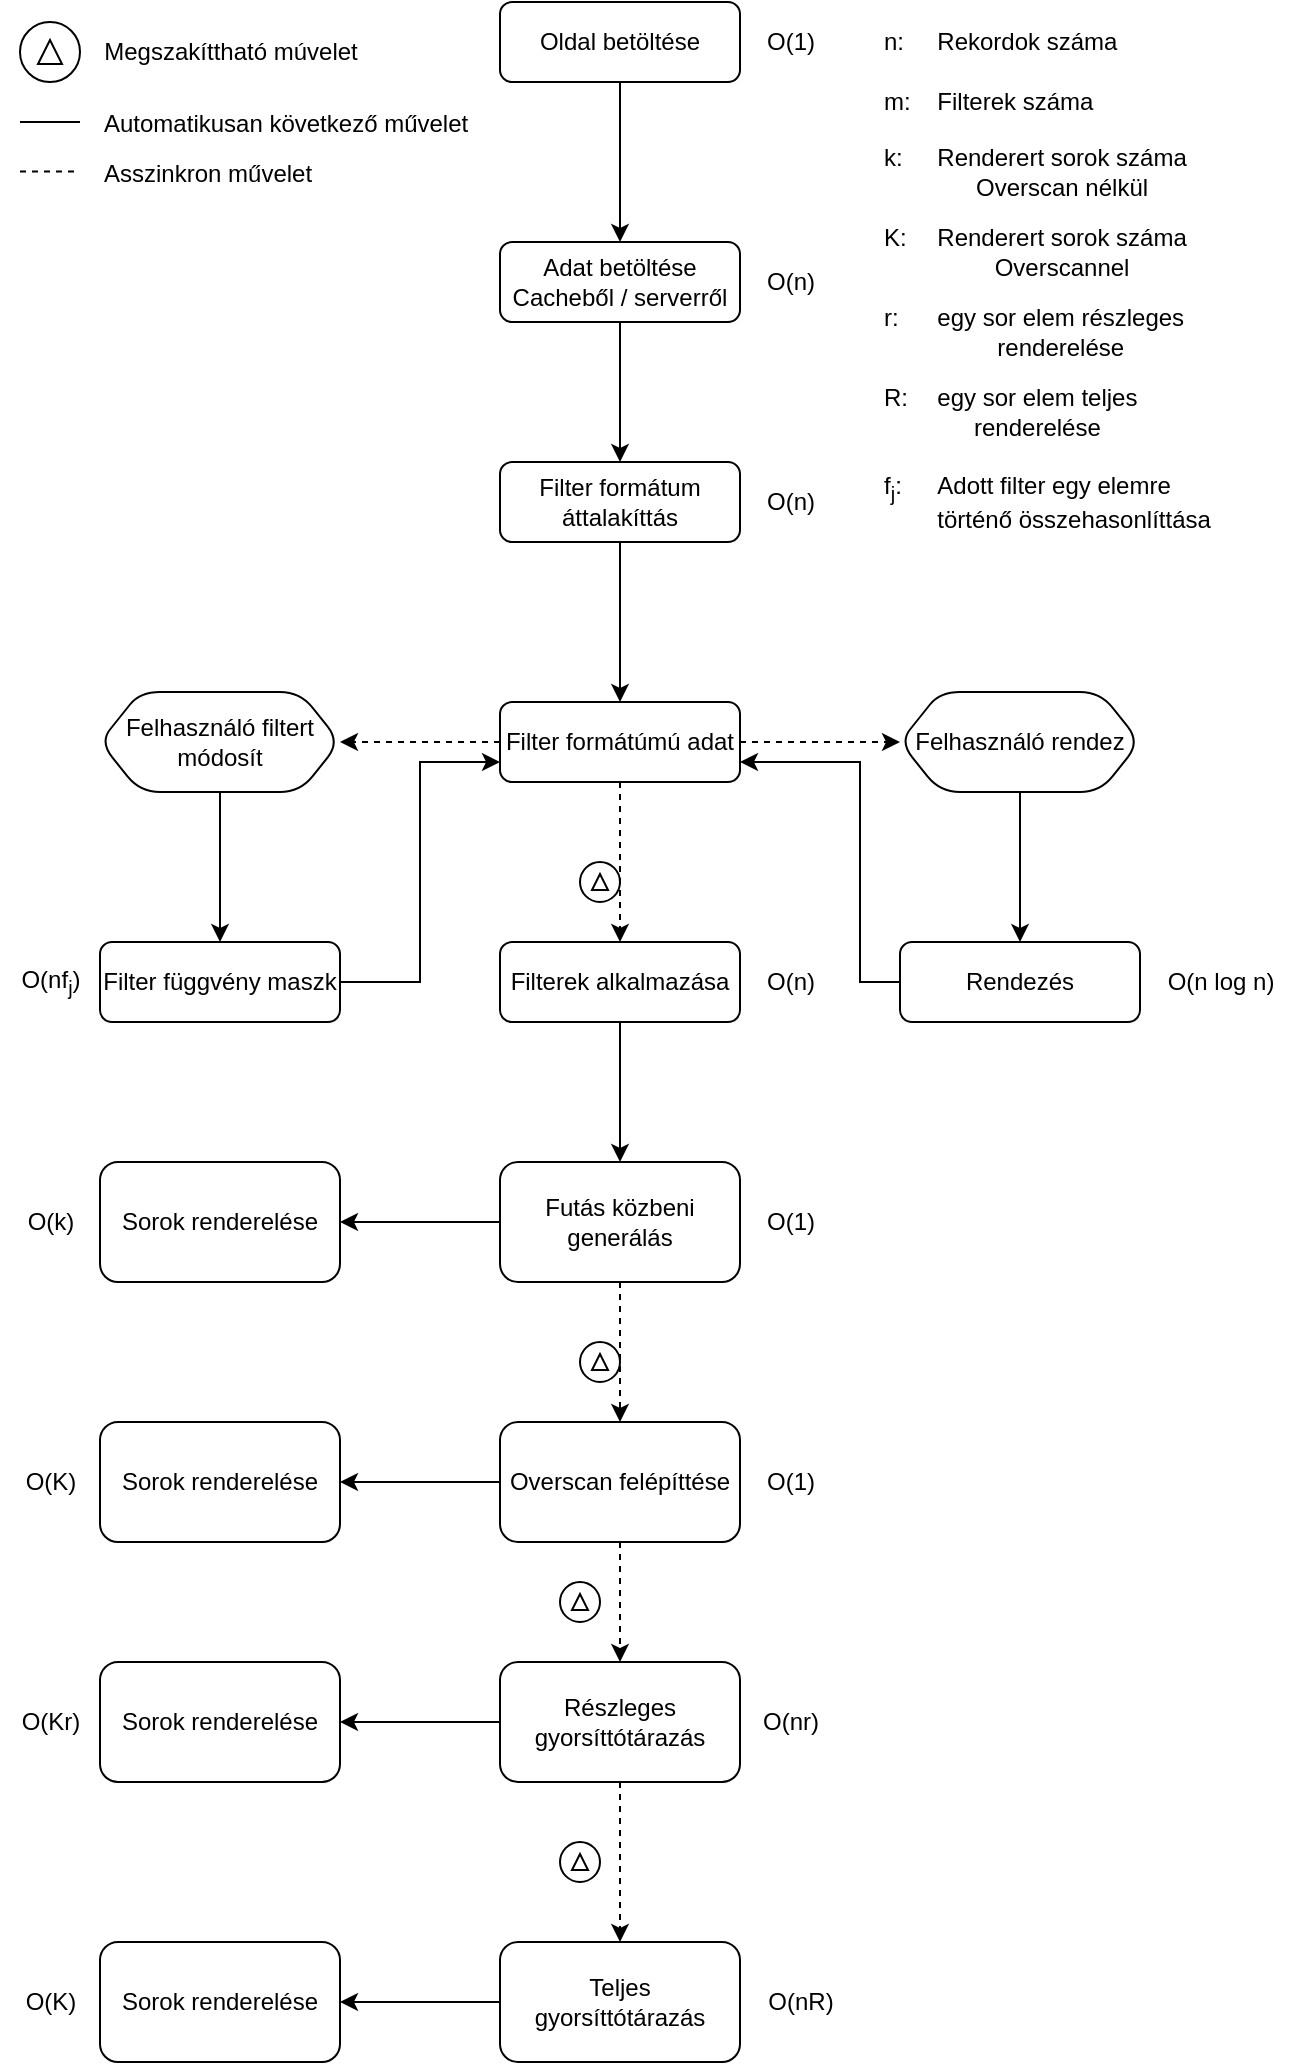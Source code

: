 <mxfile version="24.1.0" type="device">
  <diagram id="C5RBs43oDa-KdzZeNtuy" name="Page-1">
    <mxGraphModel dx="1434" dy="879" grid="1" gridSize="10" guides="1" tooltips="1" connect="1" arrows="1" fold="1" page="1" pageScale="1" pageWidth="827" pageHeight="1169" math="0" shadow="0">
      <root>
        <mxCell id="WIyWlLk6GJQsqaUBKTNV-0" />
        <mxCell id="WIyWlLk6GJQsqaUBKTNV-1" parent="WIyWlLk6GJQsqaUBKTNV-0" />
        <mxCell id="uPn-2qAwVcPPdCLZ9dVS-1" value="" style="edgeStyle=orthogonalEdgeStyle;rounded=0;orthogonalLoop=1;jettySize=auto;html=1;" edge="1" parent="WIyWlLk6GJQsqaUBKTNV-1" source="WIyWlLk6GJQsqaUBKTNV-3" target="uPn-2qAwVcPPdCLZ9dVS-0">
          <mxGeometry relative="1" as="geometry" />
        </mxCell>
        <mxCell id="WIyWlLk6GJQsqaUBKTNV-3" value="Oldal betöltése" style="rounded=1;whiteSpace=wrap;html=1;fontSize=12;glass=0;strokeWidth=1;shadow=0;" parent="WIyWlLk6GJQsqaUBKTNV-1" vertex="1">
          <mxGeometry x="250" y="90" width="120" height="40" as="geometry" />
        </mxCell>
        <mxCell id="uPn-2qAwVcPPdCLZ9dVS-3" value="" style="edgeStyle=orthogonalEdgeStyle;rounded=0;orthogonalLoop=1;jettySize=auto;html=1;" edge="1" parent="WIyWlLk6GJQsqaUBKTNV-1" source="uPn-2qAwVcPPdCLZ9dVS-0" target="uPn-2qAwVcPPdCLZ9dVS-2">
          <mxGeometry relative="1" as="geometry" />
        </mxCell>
        <mxCell id="uPn-2qAwVcPPdCLZ9dVS-0" value="Adat betöltése&lt;br&gt;Cacheből / serverről" style="rounded=1;whiteSpace=wrap;html=1;fontSize=12;glass=0;strokeWidth=1;shadow=0;" vertex="1" parent="WIyWlLk6GJQsqaUBKTNV-1">
          <mxGeometry x="250" y="210" width="120" height="40" as="geometry" />
        </mxCell>
        <mxCell id="uPn-2qAwVcPPdCLZ9dVS-5" value="" style="edgeStyle=orthogonalEdgeStyle;rounded=0;orthogonalLoop=1;jettySize=auto;html=1;" edge="1" parent="WIyWlLk6GJQsqaUBKTNV-1" source="uPn-2qAwVcPPdCLZ9dVS-2" target="uPn-2qAwVcPPdCLZ9dVS-4">
          <mxGeometry relative="1" as="geometry" />
        </mxCell>
        <mxCell id="uPn-2qAwVcPPdCLZ9dVS-2" value="Filter formátum áttalakíttás" style="rounded=1;whiteSpace=wrap;html=1;fontSize=12;glass=0;strokeWidth=1;shadow=0;" vertex="1" parent="WIyWlLk6GJQsqaUBKTNV-1">
          <mxGeometry x="250" y="320" width="120" height="40" as="geometry" />
        </mxCell>
        <mxCell id="uPn-2qAwVcPPdCLZ9dVS-7" value="" style="edgeStyle=orthogonalEdgeStyle;rounded=0;orthogonalLoop=1;jettySize=auto;html=1;dashed=1;" edge="1" parent="WIyWlLk6GJQsqaUBKTNV-1" source="uPn-2qAwVcPPdCLZ9dVS-4" target="uPn-2qAwVcPPdCLZ9dVS-6">
          <mxGeometry relative="1" as="geometry" />
        </mxCell>
        <mxCell id="uPn-2qAwVcPPdCLZ9dVS-15" value="" style="edgeStyle=orthogonalEdgeStyle;rounded=0;orthogonalLoop=1;jettySize=auto;html=1;dashed=1;" edge="1" parent="WIyWlLk6GJQsqaUBKTNV-1" source="uPn-2qAwVcPPdCLZ9dVS-4" target="uPn-2qAwVcPPdCLZ9dVS-14">
          <mxGeometry relative="1" as="geometry" />
        </mxCell>
        <mxCell id="uPn-2qAwVcPPdCLZ9dVS-21" value="" style="edgeStyle=orthogonalEdgeStyle;rounded=0;orthogonalLoop=1;jettySize=auto;html=1;dashed=1;" edge="1" parent="WIyWlLk6GJQsqaUBKTNV-1" source="uPn-2qAwVcPPdCLZ9dVS-4" target="uPn-2qAwVcPPdCLZ9dVS-20">
          <mxGeometry relative="1" as="geometry" />
        </mxCell>
        <mxCell id="uPn-2qAwVcPPdCLZ9dVS-4" value="Filter formátúmú adat" style="rounded=1;whiteSpace=wrap;html=1;fontSize=12;glass=0;strokeWidth=1;shadow=0;" vertex="1" parent="WIyWlLk6GJQsqaUBKTNV-1">
          <mxGeometry x="250" y="440" width="120" height="40" as="geometry" />
        </mxCell>
        <mxCell id="uPn-2qAwVcPPdCLZ9dVS-26" value="" style="edgeStyle=orthogonalEdgeStyle;rounded=0;orthogonalLoop=1;jettySize=auto;html=1;" edge="1" parent="WIyWlLk6GJQsqaUBKTNV-1" source="uPn-2qAwVcPPdCLZ9dVS-6" target="uPn-2qAwVcPPdCLZ9dVS-25">
          <mxGeometry relative="1" as="geometry" />
        </mxCell>
        <mxCell id="uPn-2qAwVcPPdCLZ9dVS-6" value="Filterek alkalmazása" style="rounded=1;whiteSpace=wrap;html=1;fontSize=12;glass=0;strokeWidth=1;shadow=0;" vertex="1" parent="WIyWlLk6GJQsqaUBKTNV-1">
          <mxGeometry x="250" y="560" width="120" height="40" as="geometry" />
        </mxCell>
        <mxCell id="uPn-2qAwVcPPdCLZ9dVS-17" value="" style="edgeStyle=orthogonalEdgeStyle;rounded=0;orthogonalLoop=1;jettySize=auto;html=1;" edge="1" parent="WIyWlLk6GJQsqaUBKTNV-1" source="uPn-2qAwVcPPdCLZ9dVS-14" target="uPn-2qAwVcPPdCLZ9dVS-16">
          <mxGeometry relative="1" as="geometry" />
        </mxCell>
        <mxCell id="uPn-2qAwVcPPdCLZ9dVS-14" value="Felhasználó rendez" style="shape=hexagon;perimeter=hexagonPerimeter2;whiteSpace=wrap;html=1;fixedSize=1;rounded=1;glass=0;strokeWidth=1;shadow=0;" vertex="1" parent="WIyWlLk6GJQsqaUBKTNV-1">
          <mxGeometry x="450" y="435" width="120" height="50" as="geometry" />
        </mxCell>
        <mxCell id="uPn-2qAwVcPPdCLZ9dVS-18" value="" style="edgeStyle=orthogonalEdgeStyle;rounded=0;orthogonalLoop=1;jettySize=auto;html=1;entryX=1;entryY=0.75;entryDx=0;entryDy=0;exitX=0;exitY=0.5;exitDx=0;exitDy=0;" edge="1" parent="WIyWlLk6GJQsqaUBKTNV-1" source="uPn-2qAwVcPPdCLZ9dVS-16" target="uPn-2qAwVcPPdCLZ9dVS-4">
          <mxGeometry relative="1" as="geometry">
            <Array as="points">
              <mxPoint x="430" y="580" />
              <mxPoint x="430" y="470" />
            </Array>
          </mxGeometry>
        </mxCell>
        <mxCell id="uPn-2qAwVcPPdCLZ9dVS-16" value="Rendezés" style="whiteSpace=wrap;html=1;rounded=1;glass=0;strokeWidth=1;shadow=0;" vertex="1" parent="WIyWlLk6GJQsqaUBKTNV-1">
          <mxGeometry x="450" y="560" width="120" height="40" as="geometry" />
        </mxCell>
        <mxCell id="uPn-2qAwVcPPdCLZ9dVS-23" value="" style="edgeStyle=orthogonalEdgeStyle;rounded=0;orthogonalLoop=1;jettySize=auto;html=1;" edge="1" parent="WIyWlLk6GJQsqaUBKTNV-1" source="uPn-2qAwVcPPdCLZ9dVS-20" target="uPn-2qAwVcPPdCLZ9dVS-22">
          <mxGeometry relative="1" as="geometry" />
        </mxCell>
        <mxCell id="uPn-2qAwVcPPdCLZ9dVS-20" value="Felhasználó filtert módosít" style="shape=hexagon;perimeter=hexagonPerimeter2;whiteSpace=wrap;html=1;fixedSize=1;rounded=1;glass=0;strokeWidth=1;shadow=0;" vertex="1" parent="WIyWlLk6GJQsqaUBKTNV-1">
          <mxGeometry x="50" y="435" width="120" height="50" as="geometry" />
        </mxCell>
        <mxCell id="uPn-2qAwVcPPdCLZ9dVS-24" value="" style="edgeStyle=orthogonalEdgeStyle;rounded=0;orthogonalLoop=1;jettySize=auto;html=1;entryX=0;entryY=0.75;entryDx=0;entryDy=0;" edge="1" parent="WIyWlLk6GJQsqaUBKTNV-1" source="uPn-2qAwVcPPdCLZ9dVS-22" target="uPn-2qAwVcPPdCLZ9dVS-4">
          <mxGeometry relative="1" as="geometry" />
        </mxCell>
        <mxCell id="uPn-2qAwVcPPdCLZ9dVS-22" value="Filter függvény maszk" style="whiteSpace=wrap;html=1;rounded=1;glass=0;strokeWidth=1;shadow=0;" vertex="1" parent="WIyWlLk6GJQsqaUBKTNV-1">
          <mxGeometry x="50" y="560" width="120" height="40" as="geometry" />
        </mxCell>
        <mxCell id="uPn-2qAwVcPPdCLZ9dVS-32" value="" style="edgeStyle=orthogonalEdgeStyle;rounded=0;orthogonalLoop=1;jettySize=auto;html=1;" edge="1" parent="WIyWlLk6GJQsqaUBKTNV-1" source="uPn-2qAwVcPPdCLZ9dVS-25" target="uPn-2qAwVcPPdCLZ9dVS-31">
          <mxGeometry relative="1" as="geometry" />
        </mxCell>
        <mxCell id="uPn-2qAwVcPPdCLZ9dVS-65" value="" style="edgeStyle=orthogonalEdgeStyle;rounded=0;orthogonalLoop=1;jettySize=auto;html=1;dashed=1;" edge="1" parent="WIyWlLk6GJQsqaUBKTNV-1" source="uPn-2qAwVcPPdCLZ9dVS-25" target="uPn-2qAwVcPPdCLZ9dVS-64">
          <mxGeometry relative="1" as="geometry" />
        </mxCell>
        <mxCell id="uPn-2qAwVcPPdCLZ9dVS-25" value="Futás közbeni generálás" style="whiteSpace=wrap;html=1;rounded=1;glass=0;strokeWidth=1;shadow=0;" vertex="1" parent="WIyWlLk6GJQsqaUBKTNV-1">
          <mxGeometry x="250" y="670" width="120" height="60" as="geometry" />
        </mxCell>
        <mxCell id="uPn-2qAwVcPPdCLZ9dVS-30" value="" style="edgeStyle=orthogonalEdgeStyle;rounded=0;orthogonalLoop=1;jettySize=auto;html=1;dashed=1;" edge="1" parent="WIyWlLk6GJQsqaUBKTNV-1" source="uPn-2qAwVcPPdCLZ9dVS-27" target="uPn-2qAwVcPPdCLZ9dVS-29">
          <mxGeometry relative="1" as="geometry" />
        </mxCell>
        <mxCell id="uPn-2qAwVcPPdCLZ9dVS-34" value="" style="edgeStyle=orthogonalEdgeStyle;rounded=0;orthogonalLoop=1;jettySize=auto;html=1;" edge="1" parent="WIyWlLk6GJQsqaUBKTNV-1" source="uPn-2qAwVcPPdCLZ9dVS-27" target="uPn-2qAwVcPPdCLZ9dVS-33">
          <mxGeometry relative="1" as="geometry" />
        </mxCell>
        <mxCell id="uPn-2qAwVcPPdCLZ9dVS-27" value="Részleges gyorsíttótárazás" style="whiteSpace=wrap;html=1;rounded=1;glass=0;strokeWidth=1;shadow=0;" vertex="1" parent="WIyWlLk6GJQsqaUBKTNV-1">
          <mxGeometry x="250" y="920" width="120" height="60" as="geometry" />
        </mxCell>
        <mxCell id="uPn-2qAwVcPPdCLZ9dVS-36" value="" style="edgeStyle=orthogonalEdgeStyle;rounded=0;orthogonalLoop=1;jettySize=auto;html=1;" edge="1" parent="WIyWlLk6GJQsqaUBKTNV-1" source="uPn-2qAwVcPPdCLZ9dVS-29" target="uPn-2qAwVcPPdCLZ9dVS-35">
          <mxGeometry relative="1" as="geometry" />
        </mxCell>
        <mxCell id="uPn-2qAwVcPPdCLZ9dVS-29" value="Teljes gyorsíttótárazás" style="whiteSpace=wrap;html=1;rounded=1;glass=0;strokeWidth=1;shadow=0;" vertex="1" parent="WIyWlLk6GJQsqaUBKTNV-1">
          <mxGeometry x="250" y="1060" width="120" height="60" as="geometry" />
        </mxCell>
        <mxCell id="uPn-2qAwVcPPdCLZ9dVS-31" value="Sorok renderelése" style="whiteSpace=wrap;html=1;rounded=1;glass=0;strokeWidth=1;shadow=0;" vertex="1" parent="WIyWlLk6GJQsqaUBKTNV-1">
          <mxGeometry x="50" y="670" width="120" height="60" as="geometry" />
        </mxCell>
        <mxCell id="uPn-2qAwVcPPdCLZ9dVS-33" value="Sorok renderelése" style="whiteSpace=wrap;html=1;rounded=1;glass=0;strokeWidth=1;shadow=0;" vertex="1" parent="WIyWlLk6GJQsqaUBKTNV-1">
          <mxGeometry x="50" y="920" width="120" height="60" as="geometry" />
        </mxCell>
        <mxCell id="uPn-2qAwVcPPdCLZ9dVS-35" value="Sorok renderelése" style="whiteSpace=wrap;html=1;rounded=1;glass=0;strokeWidth=1;shadow=0;" vertex="1" parent="WIyWlLk6GJQsqaUBKTNV-1">
          <mxGeometry x="50" y="1060" width="120" height="60" as="geometry" />
        </mxCell>
        <mxCell id="uPn-2qAwVcPPdCLZ9dVS-39" value="" style="verticalLabelPosition=bottom;shadow=0;dashed=0;align=center;html=1;verticalAlign=top;shape=mxgraph.electrical.abstract.delta;" vertex="1" parent="WIyWlLk6GJQsqaUBKTNV-1">
          <mxGeometry x="10" y="100" width="30" height="30" as="geometry" />
        </mxCell>
        <mxCell id="uPn-2qAwVcPPdCLZ9dVS-40" value="&lt;font style=&quot;font-size: 12px;&quot;&gt;Megszakíttható múvelet&lt;/font&gt;" style="text;html=1;align=center;verticalAlign=middle;resizable=0;points=[];autosize=1;strokeColor=none;fillColor=none;" vertex="1" parent="WIyWlLk6GJQsqaUBKTNV-1">
          <mxGeometry x="40" y="100" width="150" height="30" as="geometry" />
        </mxCell>
        <mxCell id="uPn-2qAwVcPPdCLZ9dVS-41" value="" style="endArrow=none;html=1;rounded=0;" edge="1" parent="WIyWlLk6GJQsqaUBKTNV-1">
          <mxGeometry width="50" height="50" relative="1" as="geometry">
            <mxPoint x="10" y="150" as="sourcePoint" />
            <mxPoint x="40" y="150" as="targetPoint" />
          </mxGeometry>
        </mxCell>
        <mxCell id="uPn-2qAwVcPPdCLZ9dVS-42" value="&lt;p style=&quot;line-height: 100%;&quot;&gt;&lt;font style=&quot;font-size: 12px;&quot;&gt;Automatikusan következő művelet&lt;/font&gt;&lt;/p&gt;" style="text;html=1;align=left;verticalAlign=middle;resizable=0;points=[];autosize=1;strokeColor=none;fillColor=none;" vertex="1" parent="WIyWlLk6GJQsqaUBKTNV-1">
          <mxGeometry x="50" y="125" width="210" height="50" as="geometry" />
        </mxCell>
        <mxCell id="uPn-2qAwVcPPdCLZ9dVS-43" value="" style="endArrow=none;html=1;rounded=0;dashed=1;" edge="1" parent="WIyWlLk6GJQsqaUBKTNV-1">
          <mxGeometry width="50" height="50" relative="1" as="geometry">
            <mxPoint x="10" y="174.76" as="sourcePoint" />
            <mxPoint x="40" y="174.76" as="targetPoint" />
          </mxGeometry>
        </mxCell>
        <mxCell id="uPn-2qAwVcPPdCLZ9dVS-44" value="&lt;p style=&quot;line-height: 100%;&quot;&gt;&lt;font style=&quot;font-size: 12px;&quot;&gt;Asszinkron művelet&lt;/font&gt;&lt;/p&gt;" style="text;html=1;align=left;verticalAlign=middle;resizable=0;points=[];autosize=1;strokeColor=none;fillColor=none;" vertex="1" parent="WIyWlLk6GJQsqaUBKTNV-1">
          <mxGeometry x="50" y="150" width="130" height="50" as="geometry" />
        </mxCell>
        <mxCell id="uPn-2qAwVcPPdCLZ9dVS-45" value="O(1)" style="text;html=1;align=center;verticalAlign=middle;resizable=0;points=[];autosize=1;strokeColor=none;fillColor=none;" vertex="1" parent="WIyWlLk6GJQsqaUBKTNV-1">
          <mxGeometry x="370" y="95" width="50" height="30" as="geometry" />
        </mxCell>
        <mxCell id="uPn-2qAwVcPPdCLZ9dVS-46" value="O(n)" style="text;html=1;align=center;verticalAlign=middle;resizable=0;points=[];autosize=1;strokeColor=none;fillColor=none;" vertex="1" parent="WIyWlLk6GJQsqaUBKTNV-1">
          <mxGeometry x="370" y="215" width="50" height="30" as="geometry" />
        </mxCell>
        <mxCell id="uPn-2qAwVcPPdCLZ9dVS-47" value="n:&lt;span style=&quot;white-space: pre;&quot;&gt;&#x9;&lt;/span&gt;Rekordok száma" style="text;html=1;align=left;verticalAlign=middle;resizable=0;points=[];autosize=1;strokeColor=none;fillColor=none;" vertex="1" parent="WIyWlLk6GJQsqaUBKTNV-1">
          <mxGeometry x="440" y="95" width="140" height="30" as="geometry" />
        </mxCell>
        <mxCell id="uPn-2qAwVcPPdCLZ9dVS-48" value="k:&lt;span style=&quot;white-space: pre;&quot;&gt;&#x9;&lt;/span&gt;Renderert sorok száma&lt;div style=&quot;text-align: center;&quot;&gt;&lt;span style=&quot;white-space: pre;&quot;&gt;&#x9;&lt;/span&gt;Overscan nélkül&lt;br&gt;&lt;/div&gt;" style="text;html=1;align=left;verticalAlign=middle;resizable=0;points=[];autosize=1;strokeColor=none;fillColor=none;" vertex="1" parent="WIyWlLk6GJQsqaUBKTNV-1">
          <mxGeometry x="440" y="155" width="170" height="40" as="geometry" />
        </mxCell>
        <mxCell id="uPn-2qAwVcPPdCLZ9dVS-49" value="m:&lt;span style=&quot;white-space: pre;&quot;&gt;&#x9;&lt;/span&gt;Filterek száma" style="text;html=1;align=left;verticalAlign=middle;resizable=0;points=[];autosize=1;strokeColor=none;fillColor=none;" vertex="1" parent="WIyWlLk6GJQsqaUBKTNV-1">
          <mxGeometry x="440" y="125" width="130" height="30" as="geometry" />
        </mxCell>
        <mxCell id="uPn-2qAwVcPPdCLZ9dVS-50" value="f&lt;sub&gt;j&lt;/sub&gt;:&lt;span style=&quot;white-space: pre;&quot;&gt;&#x9;&lt;/span&gt;Adott filter egy elemre&lt;div style=&quot;text-align: center;&quot;&gt;&lt;span style=&quot;white-space: pre;&quot;&gt;&#x9;&lt;/span&gt;történő összehasonlíttása&lt;/div&gt;" style="text;html=1;align=left;verticalAlign=middle;resizable=0;points=[];autosize=1;strokeColor=none;fillColor=none;" vertex="1" parent="WIyWlLk6GJQsqaUBKTNV-1">
          <mxGeometry x="440" y="315" width="190" height="50" as="geometry" />
        </mxCell>
        <mxCell id="uPn-2qAwVcPPdCLZ9dVS-51" value="R:&lt;span style=&quot;white-space: pre;&quot;&gt;&#x9;&lt;/span&gt;egy sor elem teljes&lt;br&gt;&lt;div style=&quot;text-align: center;&quot;&gt;&lt;span style=&quot;background-color: initial; white-space-collapse: preserve;&quot;&gt;&#x9;&lt;/span&gt;&lt;span style=&quot;background-color: initial;&quot;&gt;renderelése&lt;/span&gt;&lt;/div&gt;" style="text;html=1;align=left;verticalAlign=middle;resizable=0;points=[];autosize=1;strokeColor=none;fillColor=none;" vertex="1" parent="WIyWlLk6GJQsqaUBKTNV-1">
          <mxGeometry x="440" y="275" width="150" height="40" as="geometry" />
        </mxCell>
        <mxCell id="uPn-2qAwVcPPdCLZ9dVS-52" value="K:&lt;span style=&quot;white-space: pre;&quot;&gt;&#x9;&lt;/span&gt;Renderert sorok száma&lt;div style=&quot;text-align: center;&quot;&gt;&lt;span style=&quot;white-space: pre;&quot;&gt;&#x9;&lt;/span&gt;Overscannel&lt;br&gt;&lt;/div&gt;" style="text;html=1;align=left;verticalAlign=middle;resizable=0;points=[];autosize=1;strokeColor=none;fillColor=none;" vertex="1" parent="WIyWlLk6GJQsqaUBKTNV-1">
          <mxGeometry x="440" y="195" width="170" height="40" as="geometry" />
        </mxCell>
        <mxCell id="uPn-2qAwVcPPdCLZ9dVS-53" value="r:&lt;span style=&quot;white-space: pre;&quot;&gt;&#x9;&lt;/span&gt;egy sor elem részleges&lt;br&gt;&lt;div style=&quot;text-align: center;&quot;&gt;&lt;span style=&quot;background-color: initial; white-space-collapse: preserve;&quot;&gt;&#x9;&lt;/span&gt;&lt;span style=&quot;background-color: initial;&quot;&gt;renderelése&lt;/span&gt;&lt;/div&gt;" style="text;html=1;align=left;verticalAlign=middle;resizable=0;points=[];autosize=1;strokeColor=none;fillColor=none;" vertex="1" parent="WIyWlLk6GJQsqaUBKTNV-1">
          <mxGeometry x="440" y="235" width="170" height="40" as="geometry" />
        </mxCell>
        <mxCell id="uPn-2qAwVcPPdCLZ9dVS-54" value="O(n)" style="text;html=1;align=center;verticalAlign=middle;resizable=0;points=[];autosize=1;strokeColor=none;fillColor=none;" vertex="1" parent="WIyWlLk6GJQsqaUBKTNV-1">
          <mxGeometry x="370" y="325" width="50" height="30" as="geometry" />
        </mxCell>
        <mxCell id="uPn-2qAwVcPPdCLZ9dVS-57" value="O(n log n)" style="text;html=1;align=center;verticalAlign=middle;resizable=0;points=[];autosize=1;strokeColor=none;fillColor=none;" vertex="1" parent="WIyWlLk6GJQsqaUBKTNV-1">
          <mxGeometry x="570" y="565" width="80" height="30" as="geometry" />
        </mxCell>
        <mxCell id="uPn-2qAwVcPPdCLZ9dVS-58" value="O(nf&lt;sub&gt;j&lt;/sub&gt;)" style="text;html=1;align=center;verticalAlign=middle;resizable=0;points=[];autosize=1;strokeColor=none;fillColor=none;" vertex="1" parent="WIyWlLk6GJQsqaUBKTNV-1">
          <mxGeometry y="565" width="50" height="30" as="geometry" />
        </mxCell>
        <mxCell id="uPn-2qAwVcPPdCLZ9dVS-59" value="O(n)" style="text;html=1;align=center;verticalAlign=middle;resizable=0;points=[];autosize=1;strokeColor=none;fillColor=none;" vertex="1" parent="WIyWlLk6GJQsqaUBKTNV-1">
          <mxGeometry x="370" y="565" width="50" height="30" as="geometry" />
        </mxCell>
        <mxCell id="uPn-2qAwVcPPdCLZ9dVS-60" value="O(1)" style="text;html=1;align=center;verticalAlign=middle;resizable=0;points=[];autosize=1;strokeColor=none;fillColor=none;" vertex="1" parent="WIyWlLk6GJQsqaUBKTNV-1">
          <mxGeometry x="370" y="685" width="50" height="30" as="geometry" />
        </mxCell>
        <mxCell id="uPn-2qAwVcPPdCLZ9dVS-61" value="O(nr)" style="text;html=1;align=center;verticalAlign=middle;resizable=0;points=[];autosize=1;strokeColor=none;fillColor=none;" vertex="1" parent="WIyWlLk6GJQsqaUBKTNV-1">
          <mxGeometry x="370" y="935" width="50" height="30" as="geometry" />
        </mxCell>
        <mxCell id="uPn-2qAwVcPPdCLZ9dVS-62" value="O(nR)" style="text;html=1;align=center;verticalAlign=middle;resizable=0;points=[];autosize=1;strokeColor=none;fillColor=none;" vertex="1" parent="WIyWlLk6GJQsqaUBKTNV-1">
          <mxGeometry x="370" y="1075" width="60" height="30" as="geometry" />
        </mxCell>
        <mxCell id="uPn-2qAwVcPPdCLZ9dVS-63" value="O(k)" style="text;html=1;align=center;verticalAlign=middle;resizable=0;points=[];autosize=1;strokeColor=none;fillColor=none;" vertex="1" parent="WIyWlLk6GJQsqaUBKTNV-1">
          <mxGeometry y="685" width="50" height="30" as="geometry" />
        </mxCell>
        <mxCell id="uPn-2qAwVcPPdCLZ9dVS-66" value="" style="edgeStyle=orthogonalEdgeStyle;rounded=0;orthogonalLoop=1;jettySize=auto;html=1;dashed=1;" edge="1" parent="WIyWlLk6GJQsqaUBKTNV-1" source="uPn-2qAwVcPPdCLZ9dVS-64" target="uPn-2qAwVcPPdCLZ9dVS-27">
          <mxGeometry relative="1" as="geometry" />
        </mxCell>
        <mxCell id="uPn-2qAwVcPPdCLZ9dVS-69" value="" style="edgeStyle=orthogonalEdgeStyle;rounded=0;orthogonalLoop=1;jettySize=auto;html=1;" edge="1" parent="WIyWlLk6GJQsqaUBKTNV-1" source="uPn-2qAwVcPPdCLZ9dVS-64" target="uPn-2qAwVcPPdCLZ9dVS-68">
          <mxGeometry relative="1" as="geometry" />
        </mxCell>
        <mxCell id="uPn-2qAwVcPPdCLZ9dVS-64" value="Overscan felépíttése" style="whiteSpace=wrap;html=1;rounded=1;glass=0;strokeWidth=1;shadow=0;" vertex="1" parent="WIyWlLk6GJQsqaUBKTNV-1">
          <mxGeometry x="250" y="800" width="120" height="60" as="geometry" />
        </mxCell>
        <mxCell id="uPn-2qAwVcPPdCLZ9dVS-67" value="O(1)" style="text;html=1;align=center;verticalAlign=middle;resizable=0;points=[];autosize=1;strokeColor=none;fillColor=none;" vertex="1" parent="WIyWlLk6GJQsqaUBKTNV-1">
          <mxGeometry x="370" y="815" width="50" height="30" as="geometry" />
        </mxCell>
        <mxCell id="uPn-2qAwVcPPdCLZ9dVS-68" value="Sorok renderelése" style="whiteSpace=wrap;html=1;rounded=1;glass=0;strokeWidth=1;shadow=0;" vertex="1" parent="WIyWlLk6GJQsqaUBKTNV-1">
          <mxGeometry x="50" y="800" width="120" height="60" as="geometry" />
        </mxCell>
        <mxCell id="uPn-2qAwVcPPdCLZ9dVS-70" value="O(K)" style="text;html=1;align=center;verticalAlign=middle;resizable=0;points=[];autosize=1;strokeColor=none;fillColor=none;" vertex="1" parent="WIyWlLk6GJQsqaUBKTNV-1">
          <mxGeometry y="815" width="50" height="30" as="geometry" />
        </mxCell>
        <mxCell id="uPn-2qAwVcPPdCLZ9dVS-71" value="O(Kr)" style="text;html=1;align=center;verticalAlign=middle;resizable=0;points=[];autosize=1;strokeColor=none;fillColor=none;" vertex="1" parent="WIyWlLk6GJQsqaUBKTNV-1">
          <mxGeometry y="935" width="50" height="30" as="geometry" />
        </mxCell>
        <mxCell id="uPn-2qAwVcPPdCLZ9dVS-72" value="O(K)" style="text;html=1;align=center;verticalAlign=middle;resizable=0;points=[];autosize=1;strokeColor=none;fillColor=none;" vertex="1" parent="WIyWlLk6GJQsqaUBKTNV-1">
          <mxGeometry y="1075" width="50" height="30" as="geometry" />
        </mxCell>
        <mxCell id="uPn-2qAwVcPPdCLZ9dVS-73" value="" style="verticalLabelPosition=bottom;shadow=0;dashed=0;align=center;html=1;verticalAlign=top;shape=mxgraph.electrical.abstract.delta;" vertex="1" parent="WIyWlLk6GJQsqaUBKTNV-1">
          <mxGeometry x="280" y="880" width="20" height="20" as="geometry" />
        </mxCell>
        <mxCell id="uPn-2qAwVcPPdCLZ9dVS-74" value="" style="verticalLabelPosition=bottom;shadow=0;dashed=0;align=center;html=1;verticalAlign=top;shape=mxgraph.electrical.abstract.delta;" vertex="1" parent="WIyWlLk6GJQsqaUBKTNV-1">
          <mxGeometry x="290" y="520" width="20" height="20" as="geometry" />
        </mxCell>
        <mxCell id="uPn-2qAwVcPPdCLZ9dVS-75" value="" style="verticalLabelPosition=bottom;shadow=0;dashed=0;align=center;html=1;verticalAlign=top;shape=mxgraph.electrical.abstract.delta;" vertex="1" parent="WIyWlLk6GJQsqaUBKTNV-1">
          <mxGeometry x="290" y="760" width="20" height="20" as="geometry" />
        </mxCell>
        <mxCell id="uPn-2qAwVcPPdCLZ9dVS-76" value="" style="verticalLabelPosition=bottom;shadow=0;dashed=0;align=center;html=1;verticalAlign=top;shape=mxgraph.electrical.abstract.delta;" vertex="1" parent="WIyWlLk6GJQsqaUBKTNV-1">
          <mxGeometry x="280" y="1010" width="20" height="20" as="geometry" />
        </mxCell>
      </root>
    </mxGraphModel>
  </diagram>
</mxfile>
